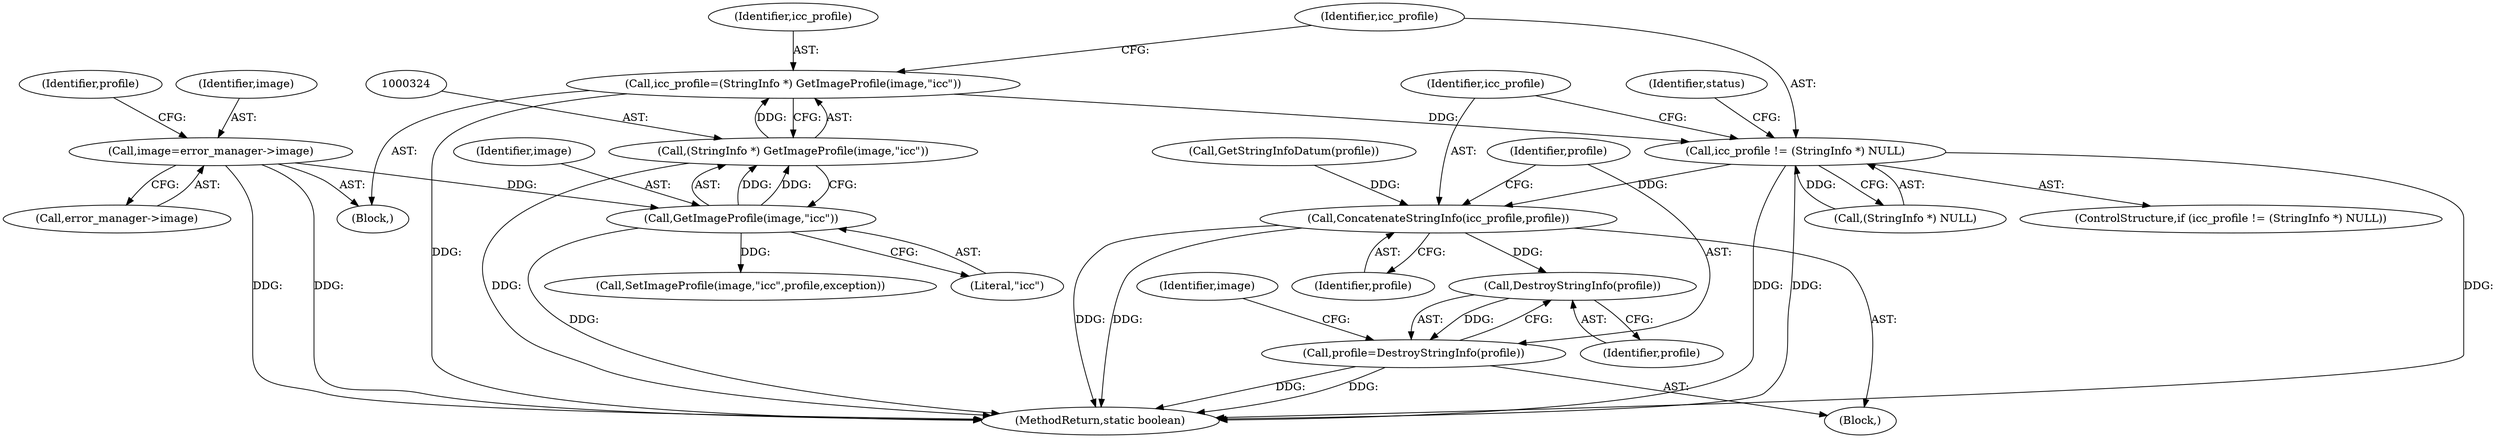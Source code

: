 digraph "0_ImageMagick_39f226a9c137f547e12afde972eeba7551124493@pointer" {
"1000321" [label="(Call,icc_profile=(StringInfo *) GetImageProfile(image,\"icc\"))"];
"1000323" [label="(Call,(StringInfo *) GetImageProfile(image,\"icc\"))"];
"1000325" [label="(Call,GetImageProfile(image,\"icc\"))"];
"1000222" [label="(Call,image=error_manager->image)"];
"1000329" [label="(Call,icc_profile != (StringInfo *) NULL)"];
"1000335" [label="(Call,ConcatenateStringInfo(icc_profile,profile))"];
"1000340" [label="(Call,DestroyStringInfo(profile))"];
"1000338" [label="(Call,profile=DestroyStringInfo(profile))"];
"1000327" [label="(Literal,\"icc\")"];
"1000325" [label="(Call,GetImageProfile(image,\"icc\"))"];
"1000326" [label="(Identifier,image)"];
"1000224" [label="(Call,error_manager->image)"];
"1000330" [label="(Identifier,icc_profile)"];
"1000321" [label="(Call,icc_profile=(StringInfo *) GetImageProfile(image,\"icc\"))"];
"1000345" [label="(Identifier,status)"];
"1000334" [label="(Block,)"];
"1000335" [label="(Call,ConcatenateStringInfo(icc_profile,profile))"];
"1000223" [label="(Identifier,image)"];
"1000331" [label="(Call,(StringInfo *) NULL)"];
"1000222" [label="(Call,image=error_manager->image)"];
"1000323" [label="(Call,(StringInfo *) GetImageProfile(image,\"icc\"))"];
"1000340" [label="(Call,DestroyStringInfo(profile))"];
"1000337" [label="(Identifier,profile)"];
"1000390" [label="(MethodReturn,static boolean)"];
"1000346" [label="(Call,SetImageProfile(image,\"icc\",profile,exception))"];
"1000376" [label="(Identifier,image)"];
"1000341" [label="(Identifier,profile)"];
"1000322" [label="(Identifier,icc_profile)"];
"1000106" [label="(Block,)"];
"1000228" [label="(Identifier,profile)"];
"1000329" [label="(Call,icc_profile != (StringInfo *) NULL)"];
"1000338" [label="(Call,profile=DestroyStringInfo(profile))"];
"1000261" [label="(Call,GetStringInfoDatum(profile))"];
"1000339" [label="(Identifier,profile)"];
"1000336" [label="(Identifier,icc_profile)"];
"1000328" [label="(ControlStructure,if (icc_profile != (StringInfo *) NULL))"];
"1000321" -> "1000106"  [label="AST: "];
"1000321" -> "1000323"  [label="CFG: "];
"1000322" -> "1000321"  [label="AST: "];
"1000323" -> "1000321"  [label="AST: "];
"1000330" -> "1000321"  [label="CFG: "];
"1000321" -> "1000390"  [label="DDG: "];
"1000323" -> "1000321"  [label="DDG: "];
"1000321" -> "1000329"  [label="DDG: "];
"1000323" -> "1000325"  [label="CFG: "];
"1000324" -> "1000323"  [label="AST: "];
"1000325" -> "1000323"  [label="AST: "];
"1000323" -> "1000390"  [label="DDG: "];
"1000325" -> "1000323"  [label="DDG: "];
"1000325" -> "1000323"  [label="DDG: "];
"1000325" -> "1000327"  [label="CFG: "];
"1000326" -> "1000325"  [label="AST: "];
"1000327" -> "1000325"  [label="AST: "];
"1000325" -> "1000390"  [label="DDG: "];
"1000222" -> "1000325"  [label="DDG: "];
"1000325" -> "1000346"  [label="DDG: "];
"1000222" -> "1000106"  [label="AST: "];
"1000222" -> "1000224"  [label="CFG: "];
"1000223" -> "1000222"  [label="AST: "];
"1000224" -> "1000222"  [label="AST: "];
"1000228" -> "1000222"  [label="CFG: "];
"1000222" -> "1000390"  [label="DDG: "];
"1000222" -> "1000390"  [label="DDG: "];
"1000329" -> "1000328"  [label="AST: "];
"1000329" -> "1000331"  [label="CFG: "];
"1000330" -> "1000329"  [label="AST: "];
"1000331" -> "1000329"  [label="AST: "];
"1000336" -> "1000329"  [label="CFG: "];
"1000345" -> "1000329"  [label="CFG: "];
"1000329" -> "1000390"  [label="DDG: "];
"1000329" -> "1000390"  [label="DDG: "];
"1000329" -> "1000390"  [label="DDG: "];
"1000331" -> "1000329"  [label="DDG: "];
"1000329" -> "1000335"  [label="DDG: "];
"1000335" -> "1000334"  [label="AST: "];
"1000335" -> "1000337"  [label="CFG: "];
"1000336" -> "1000335"  [label="AST: "];
"1000337" -> "1000335"  [label="AST: "];
"1000339" -> "1000335"  [label="CFG: "];
"1000335" -> "1000390"  [label="DDG: "];
"1000335" -> "1000390"  [label="DDG: "];
"1000261" -> "1000335"  [label="DDG: "];
"1000335" -> "1000340"  [label="DDG: "];
"1000340" -> "1000338"  [label="AST: "];
"1000340" -> "1000341"  [label="CFG: "];
"1000341" -> "1000340"  [label="AST: "];
"1000338" -> "1000340"  [label="CFG: "];
"1000340" -> "1000338"  [label="DDG: "];
"1000338" -> "1000334"  [label="AST: "];
"1000339" -> "1000338"  [label="AST: "];
"1000376" -> "1000338"  [label="CFG: "];
"1000338" -> "1000390"  [label="DDG: "];
"1000338" -> "1000390"  [label="DDG: "];
}
